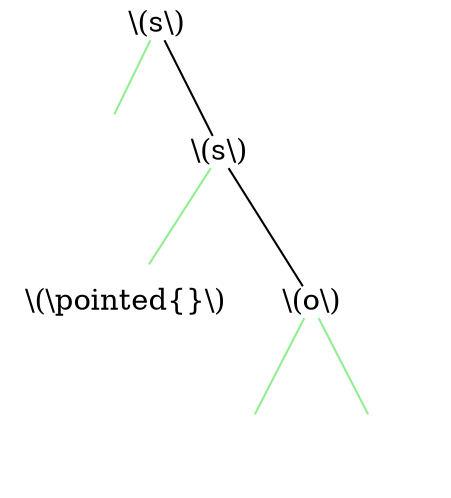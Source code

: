 graph {
	size="4,4"
	0 [label="\\(s\\)" shape=plain]
	1 [label="" shape=none]
	0 -- 1 [color=lightgreen]
	2 [label="\\(s\\)" shape=plain]
	0 -- 2
	3 [label="\\(\\pointed{}\\)" shape=none]
	2 -- 3 [color=lightgreen]
	4 [label="\\(o\\)" shape=plain]
	2 -- 4
	5 [label="" shape=none]
	4 -- 5 [color=lightgreen]
	6 [label="" shape=none]
	4 -- 6 [color=lightgreen]
}
